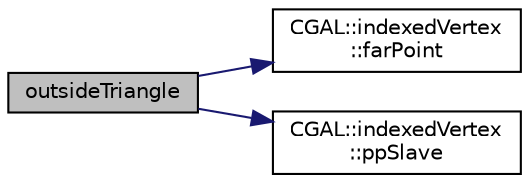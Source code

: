 digraph "outsideTriangle"
{
  bgcolor="transparent";
  edge [fontname="Helvetica",fontsize="10",labelfontname="Helvetica",labelfontsize="10"];
  node [fontname="Helvetica",fontsize="10",shape=record];
  rankdir="LR";
  Node1 [label="outsideTriangle",height=0.2,width=0.4,color="black", fillcolor="grey75", style="filled", fontcolor="black"];
  Node1 -> Node2 [color="midnightblue",fontsize="10",style="solid",fontname="Helvetica"];
  Node2 [label="CGAL::indexedVertex\l::farPoint",height=0.2,width=0.4,color="black",URL="$a01049.html#aaaf6908edd554b6f0f9ccea26210857b",tooltip="Is point a far-point. "];
  Node1 -> Node3 [color="midnightblue",fontsize="10",style="solid",fontname="Helvetica"];
  Node3 [label="CGAL::indexedVertex\l::ppSlave",height=0.2,width=0.4,color="black",URL="$a01049.html#af6c13ed684581acb74a6f954c1b745b2",tooltip="Slave of a pointPair is the highest numbered one. "];
}
